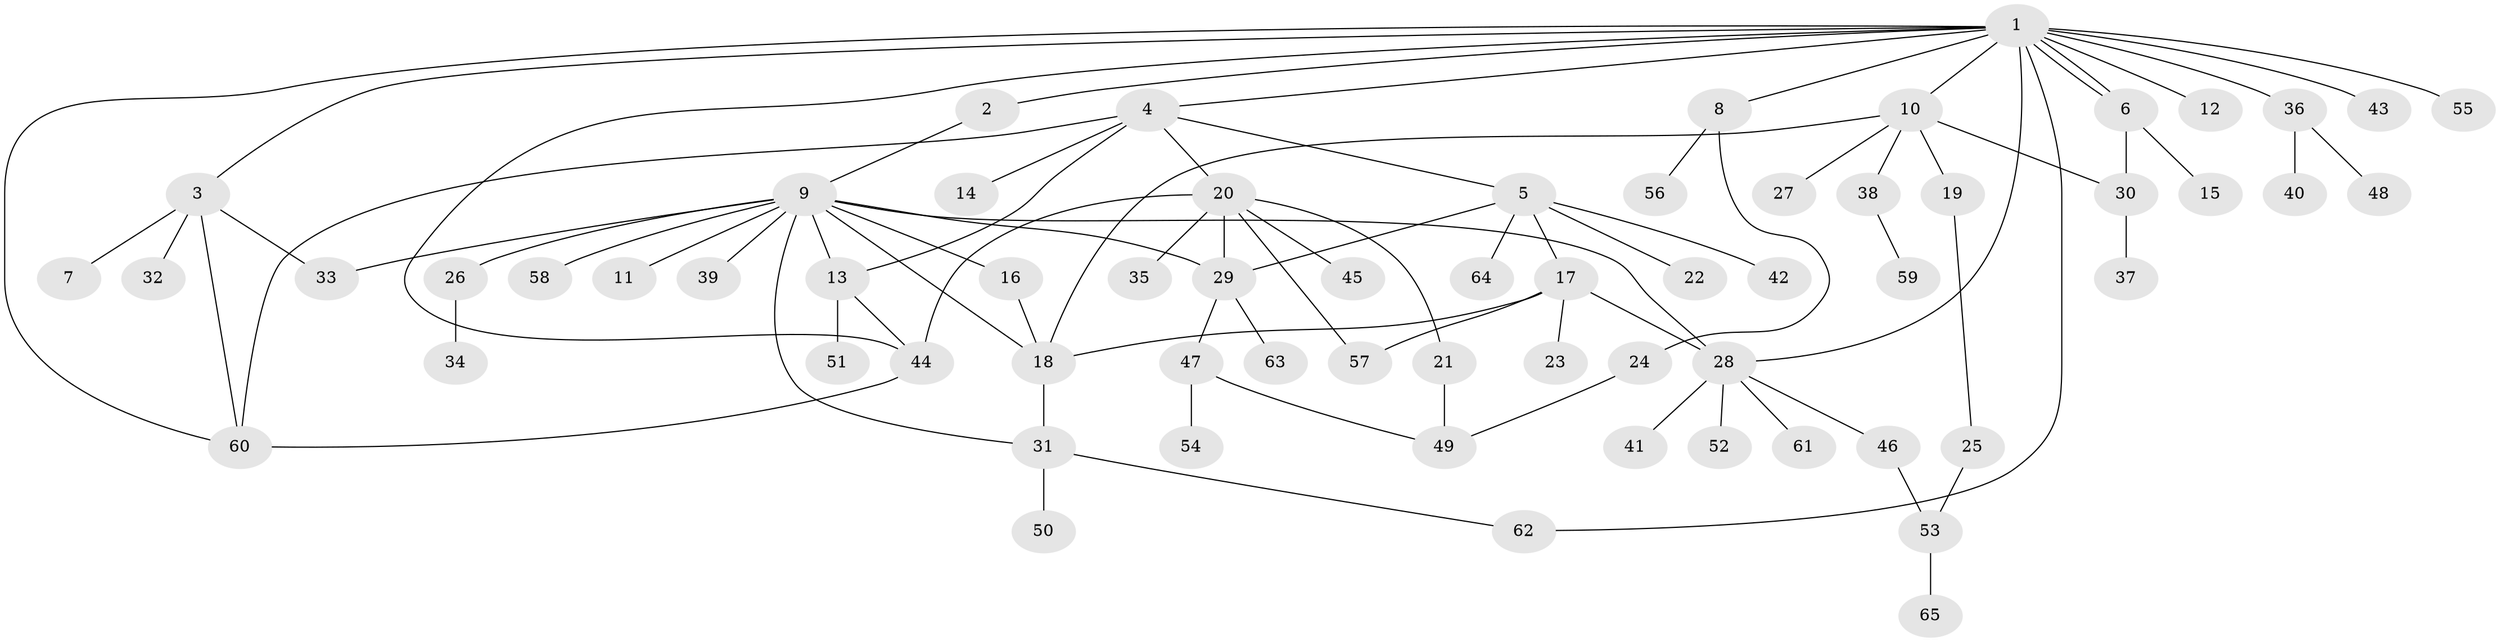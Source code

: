 // coarse degree distribution, {1: 0.2, 3: 0.15, 5: 0.15, 2: 0.25, 9: 0.05, 7: 0.05, 4: 0.15}
// Generated by graph-tools (version 1.1) at 2025/36/03/04/25 23:36:58]
// undirected, 65 vertices, 86 edges
graph export_dot {
  node [color=gray90,style=filled];
  1;
  2;
  3;
  4;
  5;
  6;
  7;
  8;
  9;
  10;
  11;
  12;
  13;
  14;
  15;
  16;
  17;
  18;
  19;
  20;
  21;
  22;
  23;
  24;
  25;
  26;
  27;
  28;
  29;
  30;
  31;
  32;
  33;
  34;
  35;
  36;
  37;
  38;
  39;
  40;
  41;
  42;
  43;
  44;
  45;
  46;
  47;
  48;
  49;
  50;
  51;
  52;
  53;
  54;
  55;
  56;
  57;
  58;
  59;
  60;
  61;
  62;
  63;
  64;
  65;
  1 -- 2;
  1 -- 3;
  1 -- 4;
  1 -- 6;
  1 -- 6;
  1 -- 8;
  1 -- 10;
  1 -- 12;
  1 -- 28;
  1 -- 36;
  1 -- 43;
  1 -- 44;
  1 -- 55;
  1 -- 60;
  1 -- 62;
  2 -- 9;
  3 -- 7;
  3 -- 32;
  3 -- 33;
  3 -- 60;
  4 -- 5;
  4 -- 13;
  4 -- 14;
  4 -- 20;
  4 -- 60;
  5 -- 17;
  5 -- 22;
  5 -- 29;
  5 -- 42;
  5 -- 64;
  6 -- 15;
  6 -- 30;
  8 -- 24;
  8 -- 56;
  9 -- 11;
  9 -- 13;
  9 -- 16;
  9 -- 18;
  9 -- 26;
  9 -- 28;
  9 -- 29;
  9 -- 31;
  9 -- 33;
  9 -- 39;
  9 -- 58;
  10 -- 18;
  10 -- 19;
  10 -- 27;
  10 -- 30;
  10 -- 38;
  13 -- 44;
  13 -- 51;
  16 -- 18;
  17 -- 18;
  17 -- 23;
  17 -- 28;
  17 -- 57;
  18 -- 31;
  19 -- 25;
  20 -- 21;
  20 -- 29;
  20 -- 35;
  20 -- 44;
  20 -- 45;
  20 -- 57;
  21 -- 49;
  24 -- 49;
  25 -- 53;
  26 -- 34;
  28 -- 41;
  28 -- 46;
  28 -- 52;
  28 -- 61;
  29 -- 47;
  29 -- 63;
  30 -- 37;
  31 -- 50;
  31 -- 62;
  36 -- 40;
  36 -- 48;
  38 -- 59;
  44 -- 60;
  46 -- 53;
  47 -- 49;
  47 -- 54;
  53 -- 65;
}
